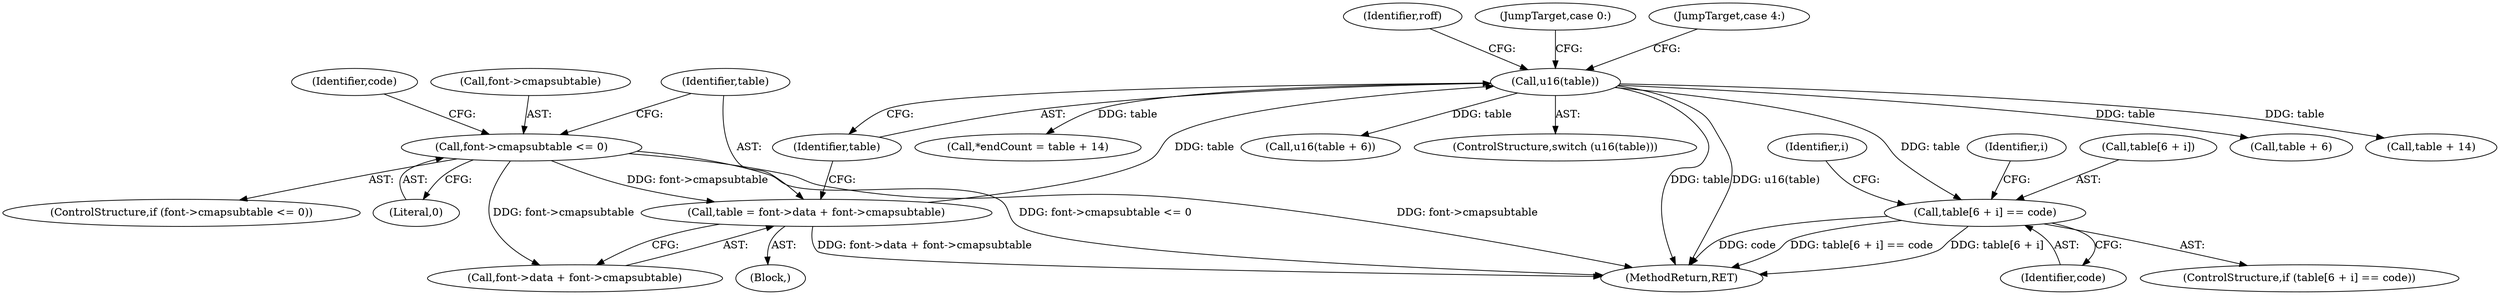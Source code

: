 digraph "0_ghostscript_961b10cdd71403072fb99401a45f3bef6ce53626@array" {
"1000485" [label="(Call,table[6 + i] == code)"];
"1000448" [label="(Call,u16(table))"];
"1000438" [label="(Call,table = font->data + font->cmapsubtable)"];
"1000431" [label="(Call,font->cmapsubtable <= 0)"];
"1000449" [label="(Identifier,table)"];
"1000428" [label="(Block,)"];
"1000622" [label="(Identifier,roff)"];
"1000431" [label="(Call,font->cmapsubtable <= 0)"];
"1000451" [label="(JumpTarget,case 0:)"];
"1000502" [label="(Call,table + 6)"];
"1000496" [label="(JumpTarget,case 4:)"];
"1000486" [label="(Call,table[6 + i])"];
"1000438" [label="(Call,table = font->data + font->cmapsubtable)"];
"1000430" [label="(ControlStructure,if (font->cmapsubtable <= 0))"];
"1000439" [label="(Identifier,table)"];
"1000508" [label="(Call,table + 14)"];
"1000435" [label="(Literal,0)"];
"1000506" [label="(Call,*endCount = table + 14)"];
"1000437" [label="(Identifier,code)"];
"1000491" [label="(Identifier,code)"];
"1000482" [label="(Identifier,i)"];
"1000493" [label="(Identifier,i)"];
"1000485" [label="(Call,table[6 + i] == code)"];
"1000448" [label="(Call,u16(table))"];
"1000501" [label="(Call,u16(table + 6))"];
"1000818" [label="(MethodReturn,RET)"];
"1000432" [label="(Call,font->cmapsubtable)"];
"1000447" [label="(ControlStructure,switch (u16(table)))"];
"1000484" [label="(ControlStructure,if (table[6 + i] == code))"];
"1000440" [label="(Call,font->data + font->cmapsubtable)"];
"1000485" -> "1000484"  [label="AST: "];
"1000485" -> "1000491"  [label="CFG: "];
"1000486" -> "1000485"  [label="AST: "];
"1000491" -> "1000485"  [label="AST: "];
"1000493" -> "1000485"  [label="CFG: "];
"1000482" -> "1000485"  [label="CFG: "];
"1000485" -> "1000818"  [label="DDG: table[6 + i]"];
"1000485" -> "1000818"  [label="DDG: code"];
"1000485" -> "1000818"  [label="DDG: table[6 + i] == code"];
"1000448" -> "1000485"  [label="DDG: table"];
"1000448" -> "1000447"  [label="AST: "];
"1000448" -> "1000449"  [label="CFG: "];
"1000449" -> "1000448"  [label="AST: "];
"1000451" -> "1000448"  [label="CFG: "];
"1000496" -> "1000448"  [label="CFG: "];
"1000622" -> "1000448"  [label="CFG: "];
"1000448" -> "1000818"  [label="DDG: table"];
"1000448" -> "1000818"  [label="DDG: u16(table)"];
"1000438" -> "1000448"  [label="DDG: table"];
"1000448" -> "1000501"  [label="DDG: table"];
"1000448" -> "1000502"  [label="DDG: table"];
"1000448" -> "1000506"  [label="DDG: table"];
"1000448" -> "1000508"  [label="DDG: table"];
"1000438" -> "1000428"  [label="AST: "];
"1000438" -> "1000440"  [label="CFG: "];
"1000439" -> "1000438"  [label="AST: "];
"1000440" -> "1000438"  [label="AST: "];
"1000449" -> "1000438"  [label="CFG: "];
"1000438" -> "1000818"  [label="DDG: font->data + font->cmapsubtable"];
"1000431" -> "1000438"  [label="DDG: font->cmapsubtable"];
"1000431" -> "1000430"  [label="AST: "];
"1000431" -> "1000435"  [label="CFG: "];
"1000432" -> "1000431"  [label="AST: "];
"1000435" -> "1000431"  [label="AST: "];
"1000437" -> "1000431"  [label="CFG: "];
"1000439" -> "1000431"  [label="CFG: "];
"1000431" -> "1000818"  [label="DDG: font->cmapsubtable"];
"1000431" -> "1000818"  [label="DDG: font->cmapsubtable <= 0"];
"1000431" -> "1000440"  [label="DDG: font->cmapsubtable"];
}

